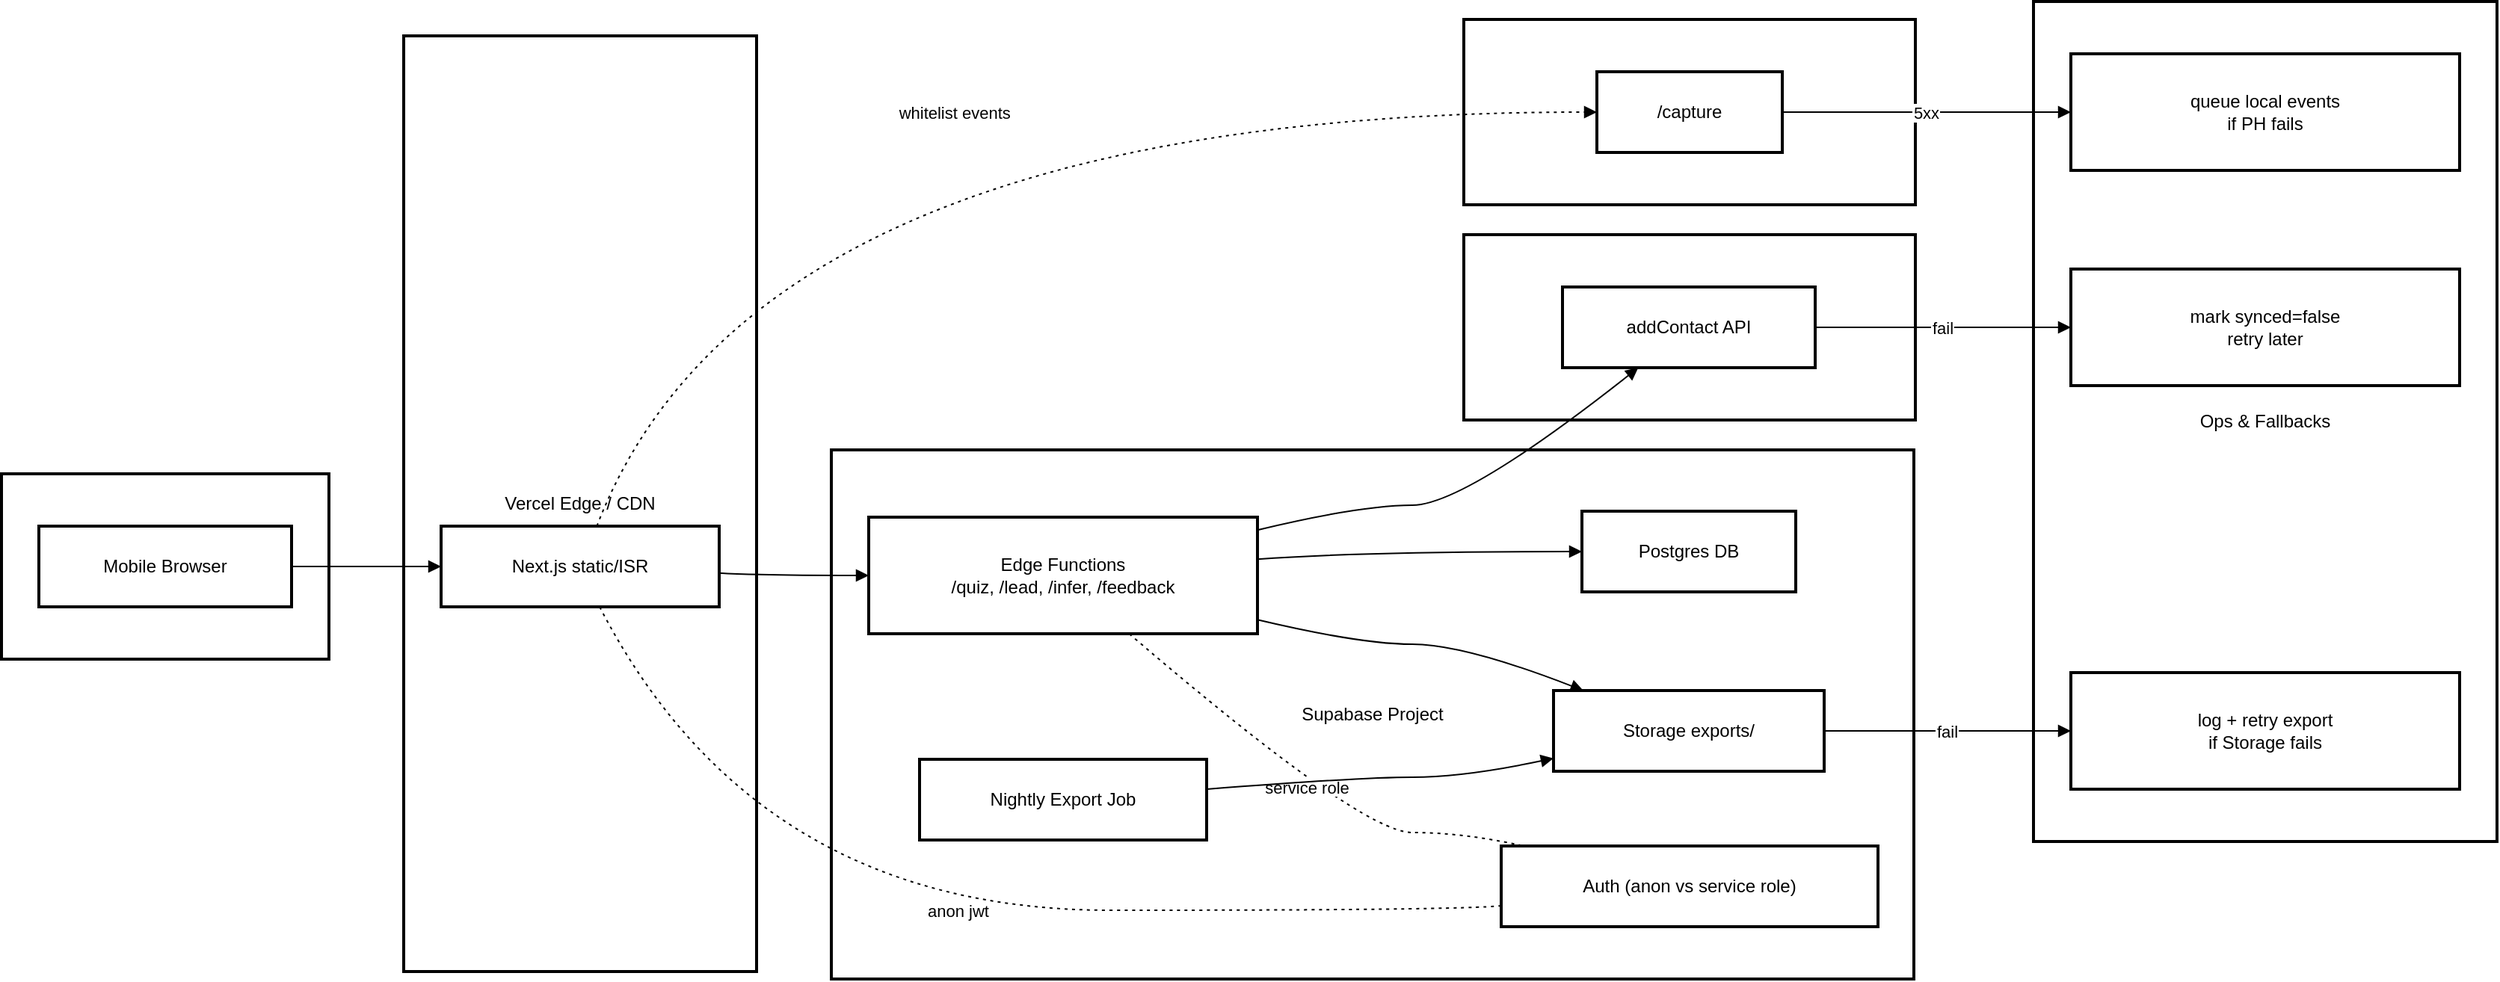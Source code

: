 <mxfile version="28.1.1">
  <diagram name="Page-1" id="L7H9DltlJWxqrmrGK6Mb">
    <mxGraphModel dx="1034" dy="666" grid="1" gridSize="10" guides="1" tooltips="1" connect="1" arrows="1" fold="1" page="1" pageScale="1" pageWidth="850" pageHeight="1100" math="0" shadow="0">
      <root>
        <mxCell id="0" />
        <mxCell id="1" parent="0" />
        <mxCell id="PPv_Qf9j7dg1flmcVNDn-1" value="Ops &amp; Fallbacks" style="whiteSpace=wrap;strokeWidth=2;" vertex="1" parent="1">
          <mxGeometry x="1379" y="660" width="310" height="562" as="geometry" />
        </mxCell>
        <mxCell id="PPv_Qf9j7dg1flmcVNDn-2" value="Email Provider" style="whiteSpace=wrap;strokeWidth=2;" vertex="1" parent="1">
          <mxGeometry x="998" y="816" width="302" height="124" as="geometry" />
        </mxCell>
        <mxCell id="PPv_Qf9j7dg1flmcVNDn-3" value="PostHog Cloud" style="whiteSpace=wrap;strokeWidth=2;" vertex="1" parent="1">
          <mxGeometry x="998" y="672" width="302" height="124" as="geometry" />
        </mxCell>
        <mxCell id="PPv_Qf9j7dg1flmcVNDn-4" value="Supabase Project" style="whiteSpace=wrap;strokeWidth=2;" vertex="1" parent="1">
          <mxGeometry x="575" y="960" width="724" height="354" as="geometry" />
        </mxCell>
        <mxCell id="PPv_Qf9j7dg1flmcVNDn-5" value="Vercel Edge / CDN" style="whiteSpace=wrap;strokeWidth=2;" vertex="1" parent="1">
          <mxGeometry x="289" y="683" width="236" height="626" as="geometry" />
        </mxCell>
        <mxCell id="PPv_Qf9j7dg1flmcVNDn-6" value="User Device" style="whiteSpace=wrap;strokeWidth=2;" vertex="1" parent="1">
          <mxGeometry x="20" y="976" width="219" height="124" as="geometry" />
        </mxCell>
        <mxCell id="PPv_Qf9j7dg1flmcVNDn-7" value="Mobile Browser" style="whiteSpace=wrap;strokeWidth=2;" vertex="1" parent="1">
          <mxGeometry x="45" y="1011" width="169" height="54" as="geometry" />
        </mxCell>
        <mxCell id="PPv_Qf9j7dg1flmcVNDn-8" value="Next.js static/ISR" style="whiteSpace=wrap;strokeWidth=2;" vertex="1" parent="1">
          <mxGeometry x="314" y="1011" width="186" height="54" as="geometry" />
        </mxCell>
        <mxCell id="PPv_Qf9j7dg1flmcVNDn-9" value="Edge Functions&#xa;/quiz, /lead, /infer, /feedback" style="whiteSpace=wrap;strokeWidth=2;" vertex="1" parent="1">
          <mxGeometry x="600" y="1005" width="260" height="78" as="geometry" />
        </mxCell>
        <mxCell id="PPv_Qf9j7dg1flmcVNDn-10" value="Postgres DB" style="whiteSpace=wrap;strokeWidth=2;" vertex="1" parent="1">
          <mxGeometry x="1077" y="1001" width="143" height="54" as="geometry" />
        </mxCell>
        <mxCell id="PPv_Qf9j7dg1flmcVNDn-11" value="Storage exports/" style="whiteSpace=wrap;strokeWidth=2;" vertex="1" parent="1">
          <mxGeometry x="1058" y="1121" width="181" height="54" as="geometry" />
        </mxCell>
        <mxCell id="PPv_Qf9j7dg1flmcVNDn-12" value="Auth (anon vs service role)" style="whiteSpace=wrap;strokeWidth=2;" vertex="1" parent="1">
          <mxGeometry x="1023" y="1225" width="252" height="54" as="geometry" />
        </mxCell>
        <mxCell id="PPv_Qf9j7dg1flmcVNDn-13" value="Nightly Export Job" style="whiteSpace=wrap;strokeWidth=2;" vertex="1" parent="1">
          <mxGeometry x="634" y="1167" width="192" height="54" as="geometry" />
        </mxCell>
        <mxCell id="PPv_Qf9j7dg1flmcVNDn-14" value="/capture" style="whiteSpace=wrap;strokeWidth=2;" vertex="1" parent="1">
          <mxGeometry x="1087" y="707" width="124" height="54" as="geometry" />
        </mxCell>
        <mxCell id="PPv_Qf9j7dg1flmcVNDn-15" value="addContact API" style="whiteSpace=wrap;strokeWidth=2;" vertex="1" parent="1">
          <mxGeometry x="1064" y="851" width="169" height="54" as="geometry" />
        </mxCell>
        <mxCell id="PPv_Qf9j7dg1flmcVNDn-16" value="queue local events&#xa;if PH fails" style="whiteSpace=wrap;strokeWidth=2;" vertex="1" parent="1">
          <mxGeometry x="1404" y="695" width="260" height="78" as="geometry" />
        </mxCell>
        <mxCell id="PPv_Qf9j7dg1flmcVNDn-17" value="mark synced=false&#xa;retry later" style="whiteSpace=wrap;strokeWidth=2;" vertex="1" parent="1">
          <mxGeometry x="1404" y="839" width="260" height="78" as="geometry" />
        </mxCell>
        <mxCell id="PPv_Qf9j7dg1flmcVNDn-18" value="log + retry export&#xa;if Storage fails" style="whiteSpace=wrap;strokeWidth=2;" vertex="1" parent="1">
          <mxGeometry x="1404" y="1109" width="260" height="78" as="geometry" />
        </mxCell>
        <mxCell id="PPv_Qf9j7dg1flmcVNDn-19" value="" style="curved=1;startArrow=none;endArrow=block;exitX=1;exitY=0.5;entryX=0;entryY=0.5;rounded=0;" edge="1" parent="1" source="PPv_Qf9j7dg1flmcVNDn-7" target="PPv_Qf9j7dg1flmcVNDn-8">
          <mxGeometry relative="1" as="geometry">
            <Array as="points" />
          </mxGeometry>
        </mxCell>
        <mxCell id="PPv_Qf9j7dg1flmcVNDn-20" value="" style="curved=1;startArrow=none;endArrow=block;exitX=1;exitY=0.58;entryX=0;entryY=0.5;rounded=0;" edge="1" parent="1" source="PPv_Qf9j7dg1flmcVNDn-8" target="PPv_Qf9j7dg1flmcVNDn-9">
          <mxGeometry relative="1" as="geometry">
            <Array as="points">
              <mxPoint x="525" y="1044" />
            </Array>
          </mxGeometry>
        </mxCell>
        <mxCell id="PPv_Qf9j7dg1flmcVNDn-21" value="" style="curved=1;startArrow=none;endArrow=block;exitX=1;exitY=0.36;entryX=0;entryY=0.5;rounded=0;" edge="1" parent="1" source="PPv_Qf9j7dg1flmcVNDn-9" target="PPv_Qf9j7dg1flmcVNDn-10">
          <mxGeometry relative="1" as="geometry">
            <Array as="points">
              <mxPoint x="929" y="1028" />
            </Array>
          </mxGeometry>
        </mxCell>
        <mxCell id="PPv_Qf9j7dg1flmcVNDn-22" value="service role" style="curved=1;dashed=1;dashPattern=2 3;startArrow=none;endArrow=none;exitX=0.67;exitY=1;entryX=0.06;entryY=0;rounded=0;" edge="1" parent="1" source="PPv_Qf9j7dg1flmcVNDn-9" target="PPv_Qf9j7dg1flmcVNDn-12">
          <mxGeometry relative="1" as="geometry">
            <Array as="points">
              <mxPoint x="929" y="1216" />
              <mxPoint x="998" y="1216" />
            </Array>
          </mxGeometry>
        </mxCell>
        <mxCell id="PPv_Qf9j7dg1flmcVNDn-23" value="anon jwt" style="curved=1;dashed=1;dashPattern=2 3;startArrow=none;endArrow=none;exitX=0.57;exitY=1;entryX=0;entryY=0.74;rounded=0;" edge="1" parent="1" source="PPv_Qf9j7dg1flmcVNDn-8" target="PPv_Qf9j7dg1flmcVNDn-12">
          <mxGeometry relative="1" as="geometry">
            <Array as="points">
              <mxPoint x="525" y="1268" />
              <mxPoint x="998" y="1268" />
            </Array>
          </mxGeometry>
        </mxCell>
        <mxCell id="PPv_Qf9j7dg1flmcVNDn-24" value="whitelist events" style="curved=1;dashed=1;dashPattern=2 3;startArrow=none;endArrow=block;exitX=0.56;exitY=0;entryX=0;entryY=0.5;rounded=0;" edge="1" parent="1" source="PPv_Qf9j7dg1flmcVNDn-8" target="PPv_Qf9j7dg1flmcVNDn-14">
          <mxGeometry relative="1" as="geometry">
            <Array as="points">
              <mxPoint x="525" y="734" />
            </Array>
          </mxGeometry>
        </mxCell>
        <mxCell id="PPv_Qf9j7dg1flmcVNDn-25" value="5xx" style="curved=1;startArrow=none;endArrow=block;exitX=1;exitY=0.5;entryX=0;entryY=0.5;rounded=0;" edge="1" parent="1" source="PPv_Qf9j7dg1flmcVNDn-14" target="PPv_Qf9j7dg1flmcVNDn-16">
          <mxGeometry relative="1" as="geometry">
            <Array as="points" />
          </mxGeometry>
        </mxCell>
        <mxCell id="PPv_Qf9j7dg1flmcVNDn-26" value="" style="curved=1;startArrow=none;endArrow=block;exitX=1;exitY=0.11;entryX=0.3;entryY=1;rounded=0;" edge="1" parent="1" source="PPv_Qf9j7dg1flmcVNDn-9" target="PPv_Qf9j7dg1flmcVNDn-15">
          <mxGeometry relative="1" as="geometry">
            <Array as="points">
              <mxPoint x="929" y="997" />
              <mxPoint x="998" y="997" />
            </Array>
          </mxGeometry>
        </mxCell>
        <mxCell id="PPv_Qf9j7dg1flmcVNDn-27" value="fail" style="curved=1;startArrow=none;endArrow=block;exitX=1;exitY=0.5;entryX=0;entryY=0.5;rounded=0;" edge="1" parent="1" source="PPv_Qf9j7dg1flmcVNDn-15" target="PPv_Qf9j7dg1flmcVNDn-17">
          <mxGeometry relative="1" as="geometry">
            <Array as="points" />
          </mxGeometry>
        </mxCell>
        <mxCell id="PPv_Qf9j7dg1flmcVNDn-28" value="" style="curved=1;startArrow=none;endArrow=block;exitX=1;exitY=0.88;entryX=0.11;entryY=0;rounded=0;" edge="1" parent="1" source="PPv_Qf9j7dg1flmcVNDn-9" target="PPv_Qf9j7dg1flmcVNDn-11">
          <mxGeometry relative="1" as="geometry">
            <Array as="points">
              <mxPoint x="929" y="1090" />
              <mxPoint x="998" y="1090" />
            </Array>
          </mxGeometry>
        </mxCell>
        <mxCell id="PPv_Qf9j7dg1flmcVNDn-29" value="" style="curved=1;startArrow=none;endArrow=block;exitX=1;exitY=0.37;entryX=0;entryY=0.84;rounded=0;" edge="1" parent="1" source="PPv_Qf9j7dg1flmcVNDn-13" target="PPv_Qf9j7dg1flmcVNDn-11">
          <mxGeometry relative="1" as="geometry">
            <Array as="points">
              <mxPoint x="929" y="1179" />
              <mxPoint x="998" y="1179" />
            </Array>
          </mxGeometry>
        </mxCell>
        <mxCell id="PPv_Qf9j7dg1flmcVNDn-30" value="fail" style="curved=1;startArrow=none;endArrow=block;exitX=1;exitY=0.5;entryX=0;entryY=0.5;rounded=0;" edge="1" parent="1" source="PPv_Qf9j7dg1flmcVNDn-11" target="PPv_Qf9j7dg1flmcVNDn-18">
          <mxGeometry relative="1" as="geometry">
            <Array as="points" />
          </mxGeometry>
        </mxCell>
      </root>
    </mxGraphModel>
  </diagram>
</mxfile>
